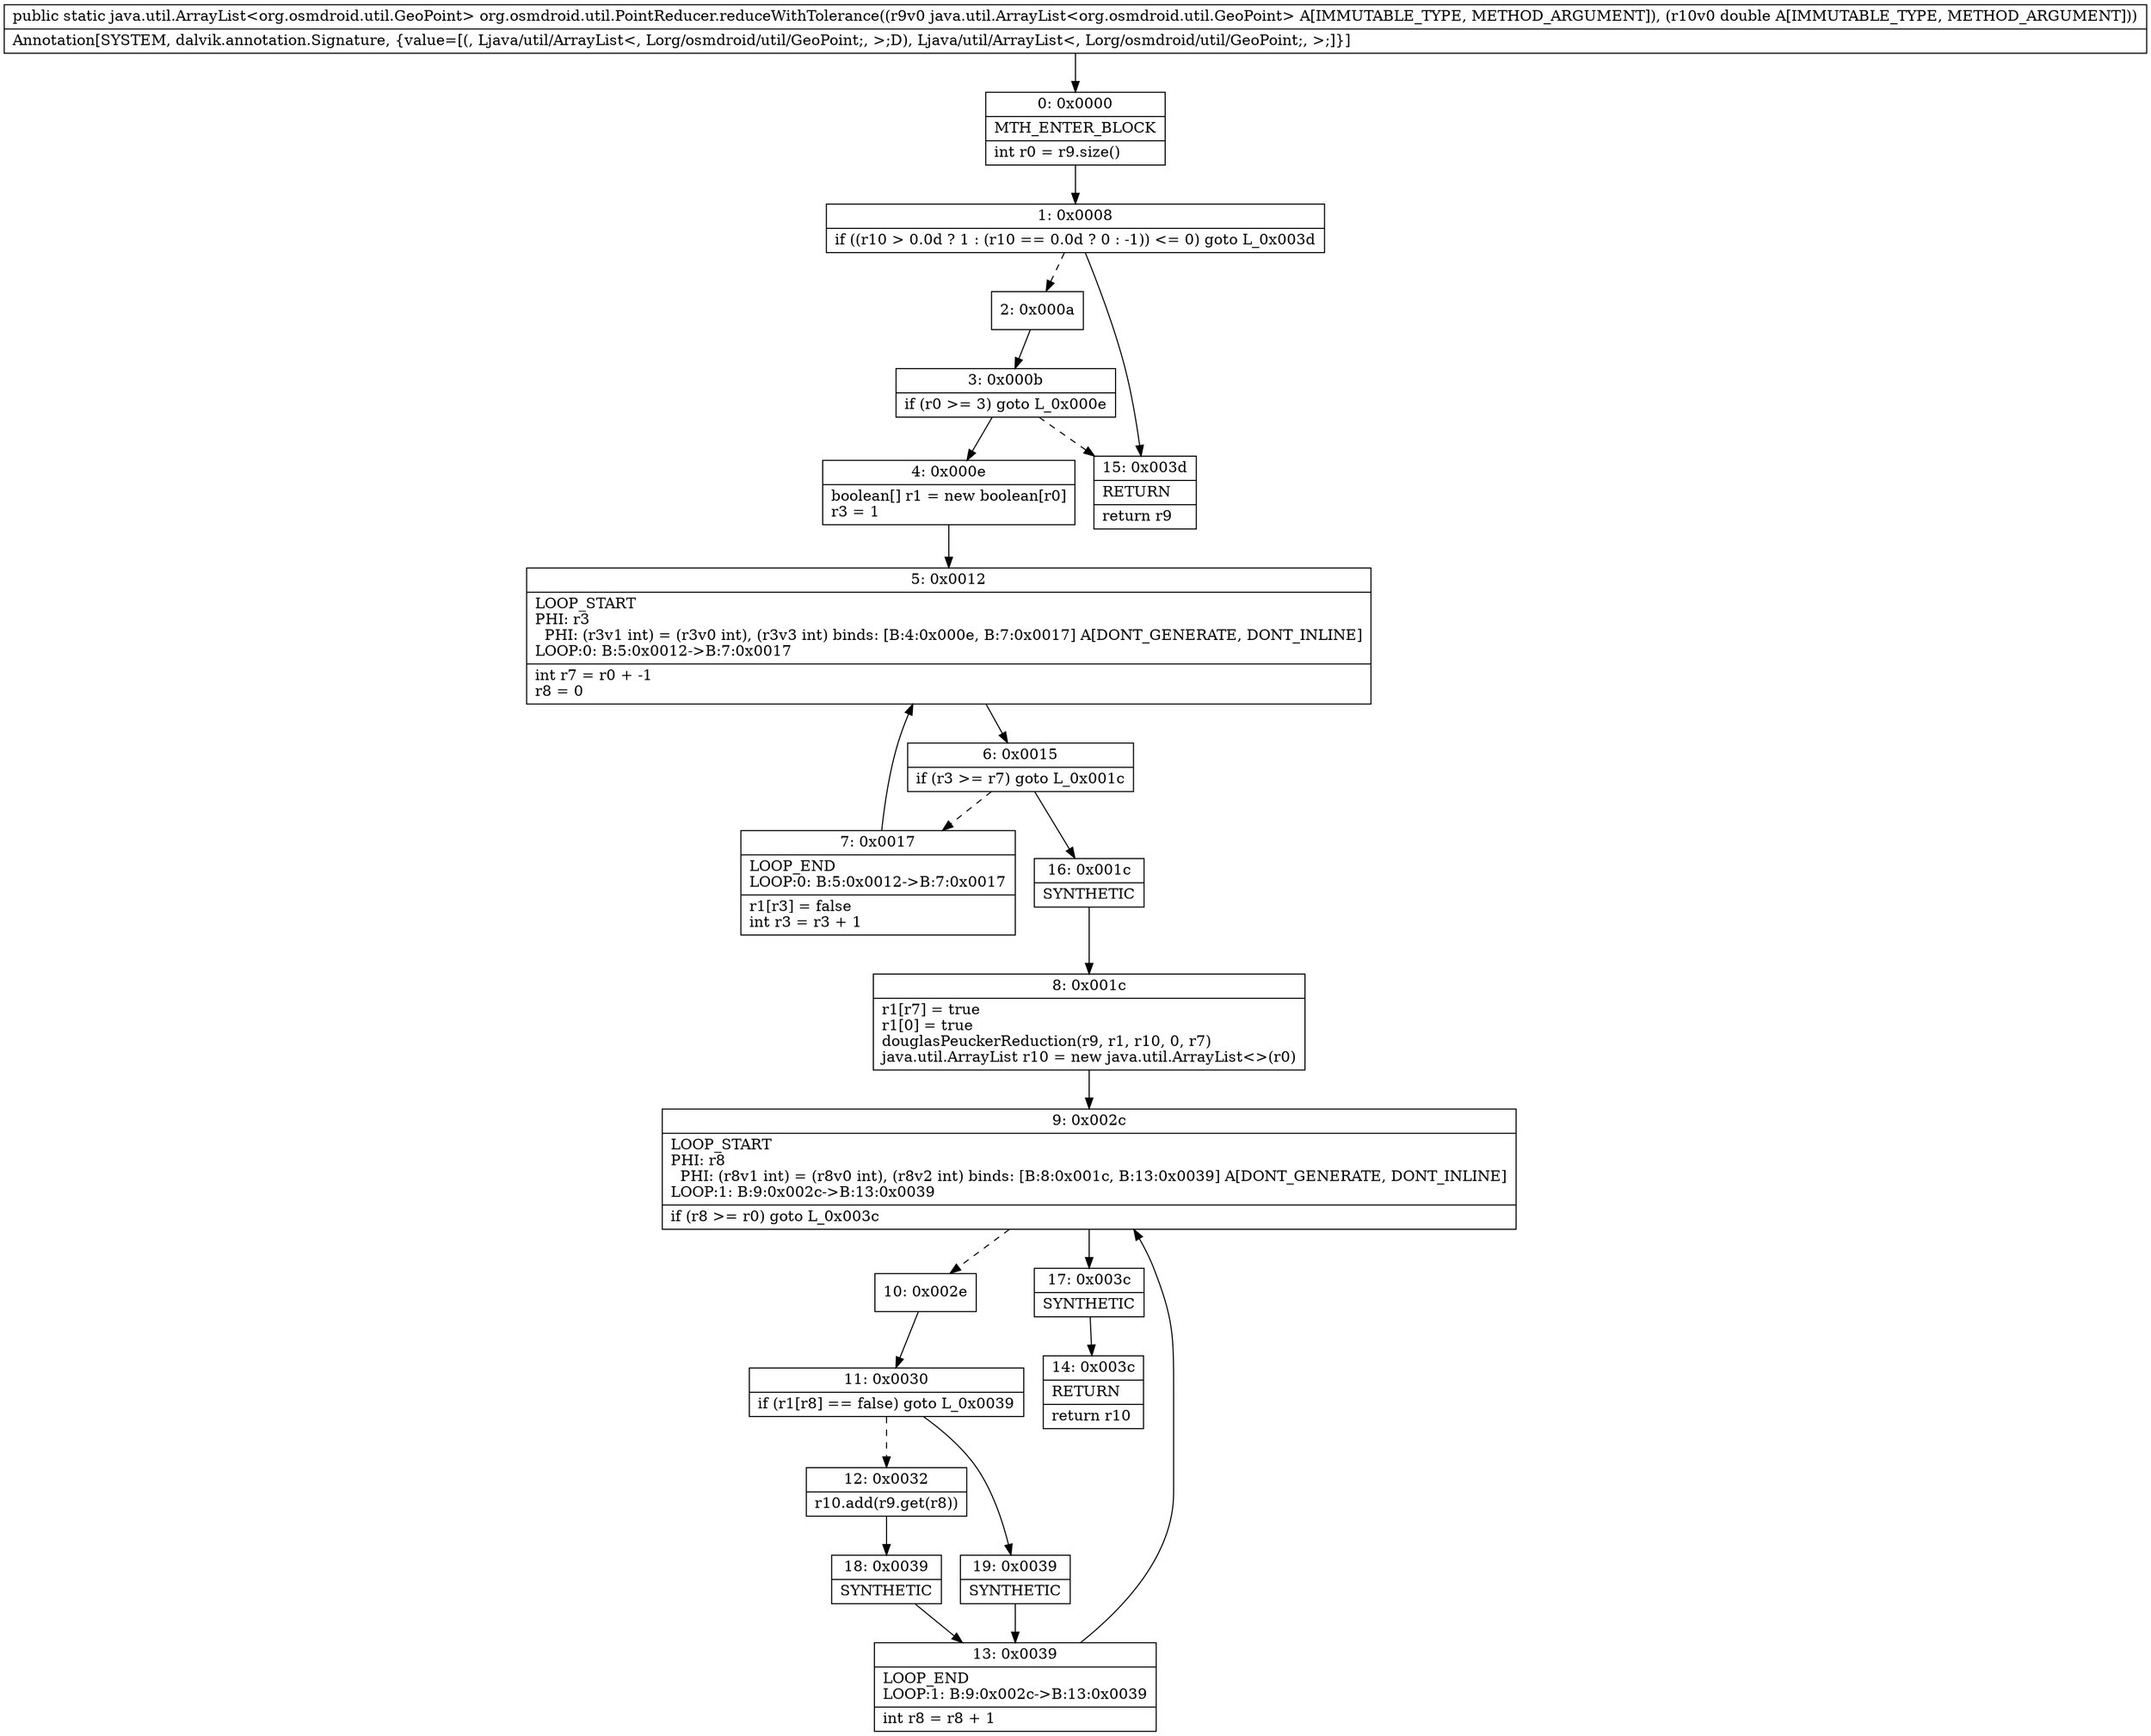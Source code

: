 digraph "CFG fororg.osmdroid.util.PointReducer.reduceWithTolerance(Ljava\/util\/ArrayList;D)Ljava\/util\/ArrayList;" {
Node_0 [shape=record,label="{0\:\ 0x0000|MTH_ENTER_BLOCK\l|int r0 = r9.size()\l}"];
Node_1 [shape=record,label="{1\:\ 0x0008|if ((r10 \> 0.0d ? 1 : (r10 == 0.0d ? 0 : \-1)) \<= 0) goto L_0x003d\l}"];
Node_2 [shape=record,label="{2\:\ 0x000a}"];
Node_3 [shape=record,label="{3\:\ 0x000b|if (r0 \>= 3) goto L_0x000e\l}"];
Node_4 [shape=record,label="{4\:\ 0x000e|boolean[] r1 = new boolean[r0]\lr3 = 1\l}"];
Node_5 [shape=record,label="{5\:\ 0x0012|LOOP_START\lPHI: r3 \l  PHI: (r3v1 int) = (r3v0 int), (r3v3 int) binds: [B:4:0x000e, B:7:0x0017] A[DONT_GENERATE, DONT_INLINE]\lLOOP:0: B:5:0x0012\-\>B:7:0x0017\l|int r7 = r0 + \-1\lr8 = 0\l}"];
Node_6 [shape=record,label="{6\:\ 0x0015|if (r3 \>= r7) goto L_0x001c\l}"];
Node_7 [shape=record,label="{7\:\ 0x0017|LOOP_END\lLOOP:0: B:5:0x0012\-\>B:7:0x0017\l|r1[r3] = false\lint r3 = r3 + 1\l}"];
Node_8 [shape=record,label="{8\:\ 0x001c|r1[r7] = true\lr1[0] = true\ldouglasPeuckerReduction(r9, r1, r10, 0, r7)\ljava.util.ArrayList r10 = new java.util.ArrayList\<\>(r0)\l}"];
Node_9 [shape=record,label="{9\:\ 0x002c|LOOP_START\lPHI: r8 \l  PHI: (r8v1 int) = (r8v0 int), (r8v2 int) binds: [B:8:0x001c, B:13:0x0039] A[DONT_GENERATE, DONT_INLINE]\lLOOP:1: B:9:0x002c\-\>B:13:0x0039\l|if (r8 \>= r0) goto L_0x003c\l}"];
Node_10 [shape=record,label="{10\:\ 0x002e}"];
Node_11 [shape=record,label="{11\:\ 0x0030|if (r1[r8] == false) goto L_0x0039\l}"];
Node_12 [shape=record,label="{12\:\ 0x0032|r10.add(r9.get(r8))\l}"];
Node_13 [shape=record,label="{13\:\ 0x0039|LOOP_END\lLOOP:1: B:9:0x002c\-\>B:13:0x0039\l|int r8 = r8 + 1\l}"];
Node_14 [shape=record,label="{14\:\ 0x003c|RETURN\l|return r10\l}"];
Node_15 [shape=record,label="{15\:\ 0x003d|RETURN\l|return r9\l}"];
Node_16 [shape=record,label="{16\:\ 0x001c|SYNTHETIC\l}"];
Node_17 [shape=record,label="{17\:\ 0x003c|SYNTHETIC\l}"];
Node_18 [shape=record,label="{18\:\ 0x0039|SYNTHETIC\l}"];
Node_19 [shape=record,label="{19\:\ 0x0039|SYNTHETIC\l}"];
MethodNode[shape=record,label="{public static java.util.ArrayList\<org.osmdroid.util.GeoPoint\> org.osmdroid.util.PointReducer.reduceWithTolerance((r9v0 java.util.ArrayList\<org.osmdroid.util.GeoPoint\> A[IMMUTABLE_TYPE, METHOD_ARGUMENT]), (r10v0 double A[IMMUTABLE_TYPE, METHOD_ARGUMENT]))  | Annotation[SYSTEM, dalvik.annotation.Signature, \{value=[(, Ljava\/util\/ArrayList\<, Lorg\/osmdroid\/util\/GeoPoint;, \>;D), Ljava\/util\/ArrayList\<, Lorg\/osmdroid\/util\/GeoPoint;, \>;]\}]\l}"];
MethodNode -> Node_0;
Node_0 -> Node_1;
Node_1 -> Node_2[style=dashed];
Node_1 -> Node_15;
Node_2 -> Node_3;
Node_3 -> Node_4;
Node_3 -> Node_15[style=dashed];
Node_4 -> Node_5;
Node_5 -> Node_6;
Node_6 -> Node_7[style=dashed];
Node_6 -> Node_16;
Node_7 -> Node_5;
Node_8 -> Node_9;
Node_9 -> Node_10[style=dashed];
Node_9 -> Node_17;
Node_10 -> Node_11;
Node_11 -> Node_12[style=dashed];
Node_11 -> Node_19;
Node_12 -> Node_18;
Node_13 -> Node_9;
Node_16 -> Node_8;
Node_17 -> Node_14;
Node_18 -> Node_13;
Node_19 -> Node_13;
}

